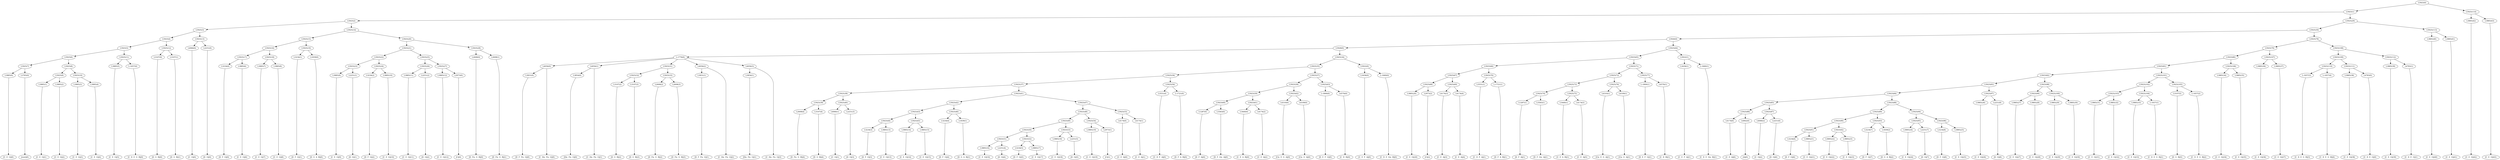 digraph sample{
"L3885(0)"->"[C  E  G](0)"
"L3765(0)"->"[rest](0)"
"L5925(7)"->"L3885(0)"
"L5925(7)"->"L3765(0)"
"L3885(1)"->"[C  E  G](1)"
"L3885(2)"->"[C  E  G](2)"
"L5925(9)"->"L3885(1)"
"L5925(9)"->"L3885(2)"
"L3885(3)"->"[C  E  G](3)"
"L3885(4)"->"[C  E  G](4)"
"L5925(10)"->"L3885(3)"
"L5925(10)"->"L3885(4)"
"L5925(8)"->"L5925(9)"
"L5925(8)"->"L5925(10)"
"L5925(6)"->"L5925(7)"
"L5925(6)"->"L5925(8)"
"L3885(5)"->"[C  E  G](5)"
"L-1657(0)"->"[C  D  E  G  B](0)"
"L5925(11)"->"L3885(5)"
"L5925(11)"->"L-1657(0)"
"L5925(5)"->"L5925(6)"
"L5925(5)"->"L5925(11)"
"L3107(0)"->"[D  G  B](0)"
"L3107(1)"->"[D  G  B](1)"
"L5925(12)"->"L3107(0)"
"L5925(12)"->"L3107(1)"
"L5925(4)"->"L5925(5)"
"L5925(4)"->"L5925(12)"
"L4066(0)"->"[C  G](0)"
"L2251(0)"->"[D  G](0)"
"L5925(13)"->"L4066(0)"
"L5925(13)"->"L2251(0)"
"L5925(3)"->"L5925(4)"
"L5925(3)"->"L5925(13)"
"L3234(0)"->"[D  F  G](0)"
"L3885(6)"->"[C  E  G](6)"
"L5925(17)"->"L3234(0)"
"L5925(17)"->"L3885(6)"
"L3885(7)"->"[C  E  G](7)"
"L3885(8)"->"[C  E  G](8)"
"L5925(18)"->"L3885(7)"
"L5925(18)"->"L3885(8)"
"L5925(16)"->"L5925(17)"
"L5925(16)"->"L5925(18)"
"L3234(1)"->"[D  F  G](1)"
"L1839(0)"->"[D  G  A  B](0)"
"L5925(19)"->"L3234(1)"
"L5925(19)"->"L1839(0)"
"L5925(15)"->"L5925(16)"
"L5925(15)"->"L5925(19)"
"L3885(9)"->"[C  E  G](9)"
"L2251(1)"->"[D  G](1)"
"L5925(23)"->"L3885(9)"
"L5925(23)"->"L2251(1)"
"L3234(2)"->"[D  F  G](2)"
"L3885(10)"->"[C  E  G](10)"
"L5925(24)"->"L3234(2)"
"L5925(24)"->"L3885(10)"
"L5925(22)"->"L5925(23)"
"L5925(22)"->"L5925(24)"
"L3885(11)"->"[C  E  G](11)"
"L2251(2)"->"[D  G](2)"
"L5925(26)"->"L3885(11)"
"L5925(26)"->"L2251(2)"
"L3885(12)"->"[C  E  G](12)"
"L2973(0)"->"[C](0)"
"L5925(27)"->"L3885(12)"
"L5925(27)"->"L2973(0)"
"L5925(25)"->"L5925(26)"
"L5925(25)"->"L5925(27)"
"L5925(21)"->"L5925(22)"
"L5925(21)"->"L5925(25)"
"L2608(0)"->"[D  Fis  G  B](0)"
"L2608(1)"->"[D  Fis  G  B](1)"
"L5925(28)"->"L2608(0)"
"L5925(28)"->"L2608(1)"
"L5925(20)"->"L5925(21)"
"L5925(20)"->"L5925(28)"
"L5925(14)"->"L5925(15)"
"L5925(14)"->"L5925(20)"
"L5925(2)"->"L5925(3)"
"L5925(2)"->"L5925(14)"
"L3831(0)"->"[D  F  Fis  G](0)"
"L4056(0)"->"L3831(0)"
"L4056(0)"->"[C  Dis  Fis  G](0)"
"L3854(0)"->"[Dis  Fis  G](0)"
"L4056(1)"->"L3854(0)"
"L4056(1)"->"[C  Dis  Fis  G](1)"
"L3107(2)"->"[D  G  B](2)"
"L3107(3)"->"[D  G  B](3)"
"L5925(32)"->"L3107(2)"
"L5925(32)"->"L3107(3)"
"L2608(2)"->"[D  Fis  G  B](2)"
"L2608(3)"->"[D  Fis  G  B](3)"
"L5925(33)"->"L2608(2)"
"L5925(33)"->"L2608(3)"
"L5925(31)"->"L5925(32)"
"L5925(31)"->"L5925(33)"
"L3831(1)"->"[D  F  Fis  G](1)"
"L4056(2)"->"L3831(1)"
"L4056(2)"->"[C  Dis  Fis  G](2)"
"L3854(1)"->"[Dis  Fis  G](1)"
"L4056(3)"->"L3854(1)"
"L4056(3)"->"[C  Dis  Fis  G](3)"
"L-1776(0)"->"L4056(0)"
"L-1776(0)"->"L4056(1)"
"L-1776(0)"->"L5925(31)"
"L-1776(0)"->"L4056(2)"
"L-1776(0)"->"L4056(3)"
"L2608(4)"->"[D  Fis  G  B](4)"
"L3107(4)"->"[D  G  B](4)"
"L5925(39)"->"L2608(4)"
"L5925(39)"->"L3107(4)"
"L4066(1)"->"[C  G](1)"
"L2251(3)"->"[D  G](3)"
"L5925(40)"->"L4066(1)"
"L5925(40)"->"L2251(3)"
"L5925(38)"->"L5925(39)"
"L5925(38)"->"L5925(40)"
"L3234(3)"->"[D  F  G](3)"
"L3885(13)"->"[C  E  G](13)"
"L5925(44)"->"L3234(3)"
"L5925(44)"->"L3885(13)"
"L3885(14)"->"[C  E  G](14)"
"L3885(15)"->"[C  E  G](15)"
"L5925(45)"->"L3885(14)"
"L5925(45)"->"L3885(15)"
"L5925(43)"->"L5925(44)"
"L5925(43)"->"L5925(45)"
"L3234(4)"->"[D  F  G](4)"
"L1839(1)"->"[D  G  A  B](1)"
"L5925(46)"->"L3234(4)"
"L5925(46)"->"L1839(1)"
"L5925(42)"->"L5925(43)"
"L5925(42)"->"L5925(46)"
"L3885(16)"->"[C  E  G](16)"
"L2251(4)"->"[D  G](4)"
"L5925(51)"->"L3885(16)"
"L5925(51)"->"L2251(4)"
"L3234(5)"->"[D  F  G](5)"
"L3885(17)"->"[C  E  G](17)"
"L5925(52)"->"L3234(5)"
"L5925(52)"->"L3885(17)"
"L5925(50)"->"L5925(51)"
"L5925(50)"->"L5925(52)"
"L3885(18)"->"[C  E  G](18)"
"L2251(5)"->"[D  G](5)"
"L5925(53)"->"L3885(18)"
"L5925(53)"->"L2251(5)"
"L5925(49)"->"L5925(50)"
"L5925(49)"->"L5925(53)"
"L3885(19)"->"[C  E  G](19)"
"L2973(1)"->"[C](1)"
"L5925(54)"->"L3885(19)"
"L5925(54)"->"L2973(1)"
"L5925(48)"->"L5925(49)"
"L5925(48)"->"L5925(54)"
"L4174(0)"->"[C  E  A](0)"
"L4174(1)"->"[C  E  A](1)"
"L5925(55)"->"L4174(0)"
"L5925(55)"->"L4174(1)"
"L5925(47)"->"L5925(48)"
"L5925(47)"->"L5925(55)"
"L5925(41)"->"L5925(42)"
"L5925(41)"->"L5925(47)"
"L5925(37)"->"L5925(38)"
"L5925(37)"->"L5925(41)"
"L3551(0)"->"[C  D  F  A](0)"
"L-1721(0)"->"[D  F  A  B](0)"
"L5925(56)"->"L3551(0)"
"L5925(56)"->"L-1721(0)"
"L5925(36)"->"L5925(37)"
"L5925(36)"->"L5925(56)"
"L1287(0)"->"[D  F  A](0)"
"L3583(0)"->"[D  F  Gis  A](0)"
"L5925(60)"->"L1287(0)"
"L5925(60)"->"L3583(0)"
"L3440(0)"->"[C  E  A  B](0)"
"L4174(2)"->"[C  E  A](2)"
"L5925(61)"->"L3440(0)"
"L5925(61)"->"L4174(2)"
"L5925(59)"->"L5925(60)"
"L5925(59)"->"L5925(61)"
"L4310(0)"->"[Cis  E  G  A](0)"
"L4109(0)"->"[Cis  G  A](0)"
"L5925(62)"->"L4310(0)"
"L5925(62)"->"L4109(0)"
"L5925(58)"->"L5925(59)"
"L5925(58)"->"L5925(62)"
"L-1800(0)"->"[D  E  F  G](0)"
"L4576(0)"->"[C  D  B](0)"
"L5925(63)"->"L-1800(0)"
"L5925(63)"->"L4576(0)"
"L5925(57)"->"L5925(58)"
"L5925(57)"->"L5925(63)"
"L5925(35)"->"L5925(36)"
"L5925(35)"->"L5925(57)"
"L3436(0)"->"[C  E  F  A](0)"
"L-1660(0)"->"[C  D  E  Gis  B](0)"
"L5922(0)"->"L3436(0)"
"L5922(0)"->"L-1660(0)"
"L5925(34)"->"L5925(35)"
"L5925(34)"->"L5922(0)"
"L5928(0)"->"L-1776(0)"
"L5928(0)"->"L5925(34)"
"L3885(20)"->"[C  E  G](20)"
"L2973(2)"->"[C](2)"
"L5925(68)"->"L3885(20)"
"L5925(68)"->"L2973(2)"
"L4174(3)"->"[C  E  A](3)"
"L4174(4)"->"[C  E  A](4)"
"L5925(69)"->"L4174(3)"
"L5925(69)"->"L4174(4)"
"L5925(67)"->"L5925(68)"
"L5925(67)"->"L5925(69)"
"L3551(1)"->"[C  D  F  A](1)"
"L-1721(1)"->"[D  F  A  B](1)"
"L5925(70)"->"L3551(1)"
"L5925(70)"->"L-1721(1)"
"L5925(66)"->"L5925(67)"
"L5925(66)"->"L5925(70)"
"L1287(1)"->"[D  F  A](1)"
"L3583(1)"->"[D  F  Gis  A](1)"
"L5925(74)"->"L1287(1)"
"L5925(74)"->"L3583(1)"
"L3440(1)"->"[C  E  A  B](1)"
"L4174(5)"->"[C  E  A](5)"
"L5925(75)"->"L3440(1)"
"L5925(75)"->"L4174(5)"
"L5925(73)"->"L5925(74)"
"L5925(73)"->"L5925(75)"
"L4310(1)"->"[Cis  E  G  A](1)"
"L4109(1)"->"[Cis  G  A](1)"
"L5925(76)"->"L4310(1)"
"L5925(76)"->"L4109(1)"
"L5925(72)"->"L5925(73)"
"L5925(72)"->"L5925(76)"
"L-1800(1)"->"[D  E  F  G](1)"
"L4576(1)"->"[C  D  B](1)"
"L5925(77)"->"L-1800(1)"
"L5925(77)"->"L4576(1)"
"L5925(71)"->"L5925(72)"
"L5925(71)"->"L5925(77)"
"L5925(65)"->"L5925(66)"
"L5925(65)"->"L5925(71)"
"L3436(1)"->"[C  E  F  A](1)"
"L-1660(1)"->"[C  D  E  Gis  B](1)"
"L5922(1)"->"L3436(1)"
"L5922(1)"->"L-1660(1)"
"L5925(64)"->"L5925(65)"
"L5925(64)"->"L5922(1)"
"L5926(0)"->"L5928(0)"
"L5926(0)"->"L5925(64)"
"L4174(6)"->"[C  E  A](6)"
"L4062(0)"->"[A](0)"
"L5925(86)"->"L4174(6)"
"L5925(86)"->"L4062(0)"
"L4066(2)"->"[C  G](2)"
"L2251(6)"->"[D  G](6)"
"L5925(87)"->"L4066(2)"
"L5925(87)"->"L2251(6)"
"L5925(85)"->"L5925(86)"
"L5925(85)"->"L5925(87)"
"L3234(6)"->"[D  F  G](6)"
"L3885(21)"->"[C  E  G](21)"
"L5925(91)"->"L3234(6)"
"L5925(91)"->"L3885(21)"
"L3885(22)"->"[C  E  G](22)"
"L3885(23)"->"[C  E  G](23)"
"L5925(92)"->"L3885(22)"
"L5925(92)"->"L3885(23)"
"L5925(90)"->"L5925(91)"
"L5925(90)"->"L5925(92)"
"L3234(7)"->"[D  F  G](7)"
"L1839(2)"->"[D  G  A  B](2)"
"L5925(93)"->"L3234(7)"
"L5925(93)"->"L1839(2)"
"L5925(89)"->"L5925(90)"
"L5925(89)"->"L5925(93)"
"L3885(24)"->"[C  E  G](24)"
"L2251(7)"->"[D  G](7)"
"L5925(95)"->"L3885(24)"
"L5925(95)"->"L2251(7)"
"L3234(8)"->"[D  F  G](8)"
"L3885(25)"->"[C  E  G](25)"
"L5925(96)"->"L3234(8)"
"L5925(96)"->"L3885(25)"
"L5925(94)"->"L5925(95)"
"L5925(94)"->"L5925(96)"
"L5925(88)"->"L5925(89)"
"L5925(88)"->"L5925(94)"
"L5925(84)"->"L5925(85)"
"L5925(84)"->"L5925(88)"
"L3885(26)"->"[C  E  G](26)"
"L2251(8)"->"[D  G](8)"
"L5925(97)"->"L3885(26)"
"L5925(97)"->"L2251(8)"
"L5925(83)"->"L5925(84)"
"L5925(83)"->"L5925(97)"
"L3885(27)"->"[C  E  G](27)"
"L3885(28)"->"[C  E  G](28)"
"L5925(99)"->"L3885(27)"
"L5925(99)"->"L3885(28)"
"L3885(29)"->"[C  E  G](29)"
"L3885(30)"->"[C  E  G](30)"
"L5925(100)"->"L3885(29)"
"L5925(100)"->"L3885(30)"
"L5925(98)"->"L5925(99)"
"L5925(98)"->"L5925(100)"
"L5925(82)"->"L5925(83)"
"L5925(82)"->"L5925(98)"
"L3885(31)"->"[C  E  G](31)"
"L3885(32)"->"[C  E  G](32)"
"L5925(103)"->"L3885(31)"
"L5925(103)"->"L3885(32)"
"L3885(33)"->"[C  E  G](33)"
"L-1657(1)"->"[C  D  E  G  B](1)"
"L5925(104)"->"L3885(33)"
"L5925(104)"->"L-1657(1)"
"L5925(102)"->"L5925(103)"
"L5925(102)"->"L5925(104)"
"L3107(5)"->"[D  G  B](5)"
"L-1657(2)"->"[C  D  E  G  B](2)"
"L5925(105)"->"L3107(5)"
"L5925(105)"->"L-1657(2)"
"L5925(101)"->"L5925(102)"
"L5925(101)"->"L5925(105)"
"L5925(81)"->"L5925(82)"
"L5925(81)"->"L5925(101)"
"L3885(34)"->"[C  E  G](34)"
"L3885(35)"->"[C  E  G](35)"
"L5925(106)"->"L3885(34)"
"L5925(106)"->"L3885(35)"
"L5925(80)"->"L5925(81)"
"L5925(80)"->"L5925(106)"
"L3885(36)"->"[C  E  G](36)"
"L3885(37)"->"[C  E  G](37)"
"L5925(107)"->"L3885(36)"
"L5925(107)"->"L3885(37)"
"L5925(79)"->"L5925(80)"
"L5925(79)"->"L5925(107)"
"L-1657(3)"->"[C  D  E  G  B](3)"
"L-1657(4)"->"[C  D  E  G  B](4)"
"L5925(110)"->"L-1657(3)"
"L5925(110)"->"L-1657(4)"
"L3885(38)"->"[C  E  G](38)"
"L4783(0)"->"[C  D  E  G](0)"
"L5925(111)"->"L3885(38)"
"L5925(111)"->"L4783(0)"
"L5925(109)"->"L5925(110)"
"L5925(109)"->"L5925(111)"
"L3885(39)"->"[C  E  G](39)"
"L4783(1)"->"[C  D  E  G](1)"
"L5925(112)"->"L3885(39)"
"L5925(112)"->"L4783(1)"
"L5925(108)"->"L5925(109)"
"L5925(108)"->"L5925(112)"
"L5925(78)"->"L5925(79)"
"L5925(78)"->"L5925(108)"
"L5925(30)"->"L5926(0)"
"L5925(30)"->"L5925(78)"
"L3885(40)"->"[C  E  G](40)"
"L3885(41)"->"[C  E  G](41)"
"L5925(113)"->"L3885(40)"
"L5925(113)"->"L3885(41)"
"L5925(29)"->"L5925(30)"
"L5925(29)"->"L5925(113)"
"L5925(1)"->"L5925(2)"
"L5925(1)"->"L5925(29)"
"L3885(42)"->"[C  E  G](42)"
"L3885(43)"->"[C  E  G](43)"
"L5925(114)"->"L3885(42)"
"L5925(114)"->"L3885(43)"
"L5925(0)"->"L5925(1)"
"L5925(0)"->"L5925(114)"
{rank = min; "L5925(0)"}
{rank = same; "L5925(1)"; "L5925(114)";}
{rank = same; "L5925(2)"; "L5925(29)"; "L3885(42)"; "L3885(43)";}
{rank = same; "L5925(3)"; "L5925(14)"; "L5925(30)"; "L5925(113)";}
{rank = same; "L5925(4)"; "L5925(13)"; "L5925(15)"; "L5925(20)"; "L5926(0)"; "L5925(78)"; "L3885(40)"; "L3885(41)";}
{rank = same; "L5925(5)"; "L5925(12)"; "L4066(0)"; "L2251(0)"; "L5925(16)"; "L5925(19)"; "L5925(21)"; "L5925(28)"; "L5928(0)"; "L5925(64)"; "L5925(79)"; "L5925(108)";}
{rank = same; "L5925(6)"; "L5925(11)"; "L3107(0)"; "L3107(1)"; "L5925(17)"; "L5925(18)"; "L3234(1)"; "L1839(0)"; "L5925(22)"; "L5925(25)"; "L2608(0)"; "L2608(1)"; "L-1776(0)"; "L5925(34)"; "L5925(65)"; "L5922(1)"; "L5925(80)"; "L5925(107)"; "L5925(109)"; "L5925(112)";}
{rank = same; "L5925(7)"; "L5925(8)"; "L3885(5)"; "L-1657(0)"; "L3234(0)"; "L3885(6)"; "L3885(7)"; "L3885(8)"; "L5925(23)"; "L5925(24)"; "L5925(26)"; "L5925(27)"; "L4056(0)"; "L4056(1)"; "L5925(31)"; "L4056(2)"; "L4056(3)"; "L5925(35)"; "L5922(0)"; "L5925(66)"; "L5925(71)"; "L3436(1)"; "L-1660(1)"; "L5925(81)"; "L5925(106)"; "L3885(36)"; "L3885(37)"; "L5925(110)"; "L5925(111)"; "L3885(39)"; "L4783(1)";}
{rank = same; "L3885(0)"; "L3765(0)"; "L5925(9)"; "L5925(10)"; "L3885(9)"; "L2251(1)"; "L3234(2)"; "L3885(10)"; "L3885(11)"; "L2251(2)"; "L3885(12)"; "L2973(0)"; "L3831(0)"; "L3854(0)"; "L5925(32)"; "L5925(33)"; "L3831(1)"; "L3854(1)"; "L5925(36)"; "L5925(57)"; "L3436(0)"; "L-1660(0)"; "L5925(67)"; "L5925(70)"; "L5925(72)"; "L5925(77)"; "L5925(82)"; "L5925(101)"; "L3885(34)"; "L3885(35)"; "L-1657(3)"; "L-1657(4)"; "L3885(38)"; "L4783(0)";}
{rank = same; "L3885(1)"; "L3885(2)"; "L3885(3)"; "L3885(4)"; "L3107(2)"; "L3107(3)"; "L2608(2)"; "L2608(3)"; "L5925(37)"; "L5925(56)"; "L5925(58)"; "L5925(63)"; "L5925(68)"; "L5925(69)"; "L3551(1)"; "L-1721(1)"; "L5925(73)"; "L5925(76)"; "L-1800(1)"; "L4576(1)"; "L5925(83)"; "L5925(98)"; "L5925(102)"; "L5925(105)";}
{rank = same; "L5925(38)"; "L5925(41)"; "L3551(0)"; "L-1721(0)"; "L5925(59)"; "L5925(62)"; "L-1800(0)"; "L4576(0)"; "L3885(20)"; "L2973(2)"; "L4174(3)"; "L4174(4)"; "L5925(74)"; "L5925(75)"; "L4310(1)"; "L4109(1)"; "L5925(84)"; "L5925(97)"; "L5925(99)"; "L5925(100)"; "L5925(103)"; "L5925(104)"; "L3107(5)"; "L-1657(2)";}
{rank = same; "L5925(39)"; "L5925(40)"; "L5925(42)"; "L5925(47)"; "L5925(60)"; "L5925(61)"; "L4310(0)"; "L4109(0)"; "L1287(1)"; "L3583(1)"; "L3440(1)"; "L4174(5)"; "L5925(85)"; "L5925(88)"; "L3885(26)"; "L2251(8)"; "L3885(27)"; "L3885(28)"; "L3885(29)"; "L3885(30)"; "L3885(31)"; "L3885(32)"; "L3885(33)"; "L-1657(1)";}
{rank = same; "L2608(4)"; "L3107(4)"; "L4066(1)"; "L2251(3)"; "L5925(43)"; "L5925(46)"; "L5925(48)"; "L5925(55)"; "L1287(0)"; "L3583(0)"; "L3440(0)"; "L4174(2)"; "L5925(86)"; "L5925(87)"; "L5925(89)"; "L5925(94)";}
{rank = same; "L5925(44)"; "L5925(45)"; "L3234(4)"; "L1839(1)"; "L5925(49)"; "L5925(54)"; "L4174(0)"; "L4174(1)"; "L4174(6)"; "L4062(0)"; "L4066(2)"; "L2251(6)"; "L5925(90)"; "L5925(93)"; "L5925(95)"; "L5925(96)";}
{rank = same; "L3234(3)"; "L3885(13)"; "L3885(14)"; "L3885(15)"; "L5925(50)"; "L5925(53)"; "L3885(19)"; "L2973(1)"; "L5925(91)"; "L5925(92)"; "L3234(7)"; "L1839(2)"; "L3885(24)"; "L2251(7)"; "L3234(8)"; "L3885(25)";}
{rank = same; "L5925(51)"; "L5925(52)"; "L3885(18)"; "L2251(5)"; "L3234(6)"; "L3885(21)"; "L3885(22)"; "L3885(23)";}
{rank = same; "L3885(16)"; "L2251(4)"; "L3234(5)"; "L3885(17)";}
{rank = max; "[A](0)"; "[C  D  B](0)"; "[C  D  B](1)"; "[C  D  E  G  B](0)"; "[C  D  E  G  B](1)"; "[C  D  E  G  B](2)"; "[C  D  E  G  B](3)"; "[C  D  E  G  B](4)"; "[C  D  E  G](0)"; "[C  D  E  G](1)"; "[C  D  E  Gis  B](0)"; "[C  D  E  Gis  B](1)"; "[C  D  F  A](0)"; "[C  D  F  A](1)"; "[C  Dis  Fis  G](0)"; "[C  Dis  Fis  G](1)"; "[C  Dis  Fis  G](2)"; "[C  Dis  Fis  G](3)"; "[C  E  A  B](0)"; "[C  E  A  B](1)"; "[C  E  A](0)"; "[C  E  A](1)"; "[C  E  A](2)"; "[C  E  A](3)"; "[C  E  A](4)"; "[C  E  A](5)"; "[C  E  A](6)"; "[C  E  F  A](0)"; "[C  E  F  A](1)"; "[C  E  G](0)"; "[C  E  G](1)"; "[C  E  G](10)"; "[C  E  G](11)"; "[C  E  G](12)"; "[C  E  G](13)"; "[C  E  G](14)"; "[C  E  G](15)"; "[C  E  G](16)"; "[C  E  G](17)"; "[C  E  G](18)"; "[C  E  G](19)"; "[C  E  G](2)"; "[C  E  G](20)"; "[C  E  G](21)"; "[C  E  G](22)"; "[C  E  G](23)"; "[C  E  G](24)"; "[C  E  G](25)"; "[C  E  G](26)"; "[C  E  G](27)"; "[C  E  G](28)"; "[C  E  G](29)"; "[C  E  G](3)"; "[C  E  G](30)"; "[C  E  G](31)"; "[C  E  G](32)"; "[C  E  G](33)"; "[C  E  G](34)"; "[C  E  G](35)"; "[C  E  G](36)"; "[C  E  G](37)"; "[C  E  G](38)"; "[C  E  G](39)"; "[C  E  G](4)"; "[C  E  G](40)"; "[C  E  G](41)"; "[C  E  G](42)"; "[C  E  G](43)"; "[C  E  G](5)"; "[C  E  G](6)"; "[C  E  G](7)"; "[C  E  G](8)"; "[C  E  G](9)"; "[C  G](0)"; "[C  G](1)"; "[C  G](2)"; "[C](0)"; "[C](1)"; "[C](2)"; "[Cis  E  G  A](0)"; "[Cis  E  G  A](1)"; "[Cis  G  A](0)"; "[Cis  G  A](1)"; "[D  E  F  G](0)"; "[D  E  F  G](1)"; "[D  F  A  B](0)"; "[D  F  A  B](1)"; "[D  F  A](0)"; "[D  F  A](1)"; "[D  F  Fis  G](0)"; "[D  F  Fis  G](1)"; "[D  F  G](0)"; "[D  F  G](1)"; "[D  F  G](2)"; "[D  F  G](3)"; "[D  F  G](4)"; "[D  F  G](5)"; "[D  F  G](6)"; "[D  F  G](7)"; "[D  F  G](8)"; "[D  F  Gis  A](0)"; "[D  F  Gis  A](1)"; "[D  Fis  G  B](0)"; "[D  Fis  G  B](1)"; "[D  Fis  G  B](2)"; "[D  Fis  G  B](3)"; "[D  Fis  G  B](4)"; "[D  G  A  B](0)"; "[D  G  A  B](1)"; "[D  G  A  B](2)"; "[D  G  B](0)"; "[D  G  B](1)"; "[D  G  B](2)"; "[D  G  B](3)"; "[D  G  B](4)"; "[D  G  B](5)"; "[D  G](0)"; "[D  G](1)"; "[D  G](2)"; "[D  G](3)"; "[D  G](4)"; "[D  G](5)"; "[D  G](6)"; "[D  G](7)"; "[D  G](8)"; "[Dis  Fis  G](0)"; "[Dis  Fis  G](1)"; "[rest](0)";}
}
